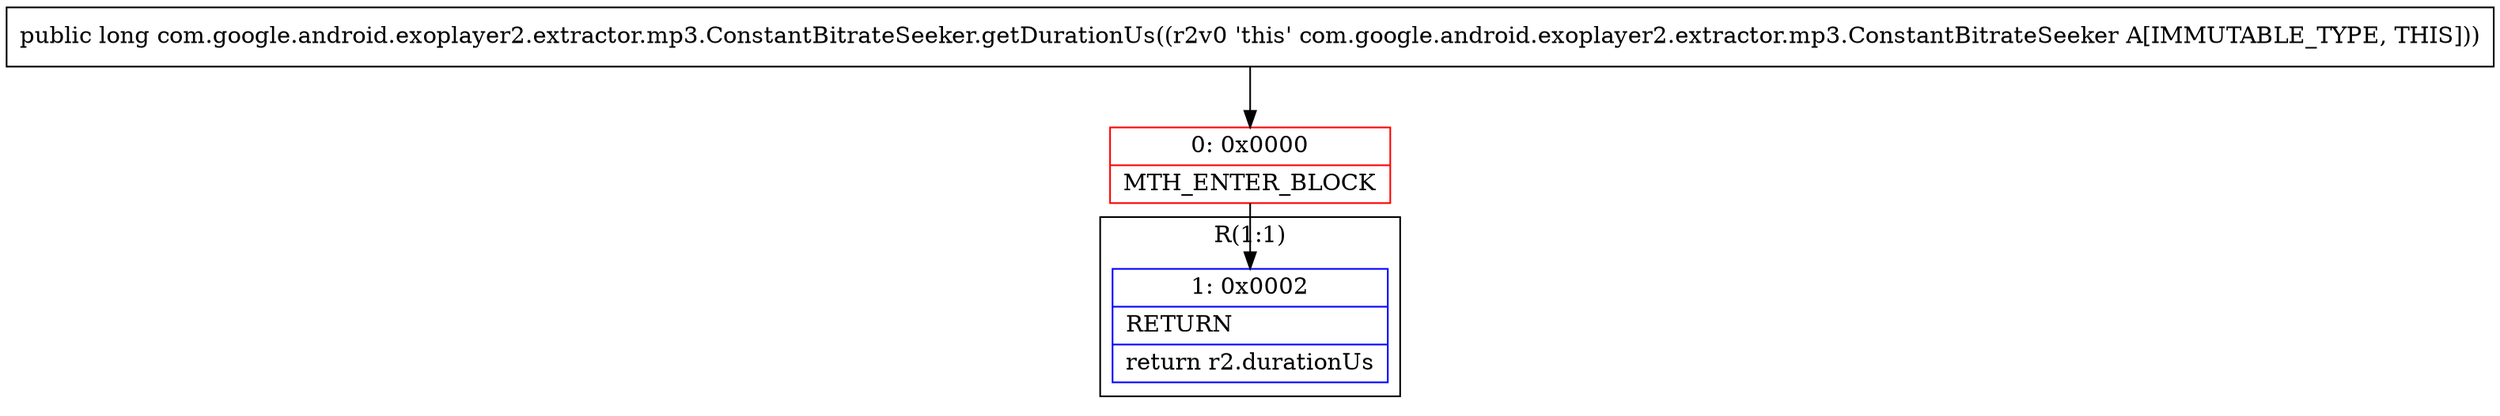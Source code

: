 digraph "CFG forcom.google.android.exoplayer2.extractor.mp3.ConstantBitrateSeeker.getDurationUs()J" {
subgraph cluster_Region_1040940637 {
label = "R(1:1)";
node [shape=record,color=blue];
Node_1 [shape=record,label="{1\:\ 0x0002|RETURN\l|return r2.durationUs\l}"];
}
Node_0 [shape=record,color=red,label="{0\:\ 0x0000|MTH_ENTER_BLOCK\l}"];
MethodNode[shape=record,label="{public long com.google.android.exoplayer2.extractor.mp3.ConstantBitrateSeeker.getDurationUs((r2v0 'this' com.google.android.exoplayer2.extractor.mp3.ConstantBitrateSeeker A[IMMUTABLE_TYPE, THIS])) }"];
MethodNode -> Node_0;
Node_0 -> Node_1;
}

